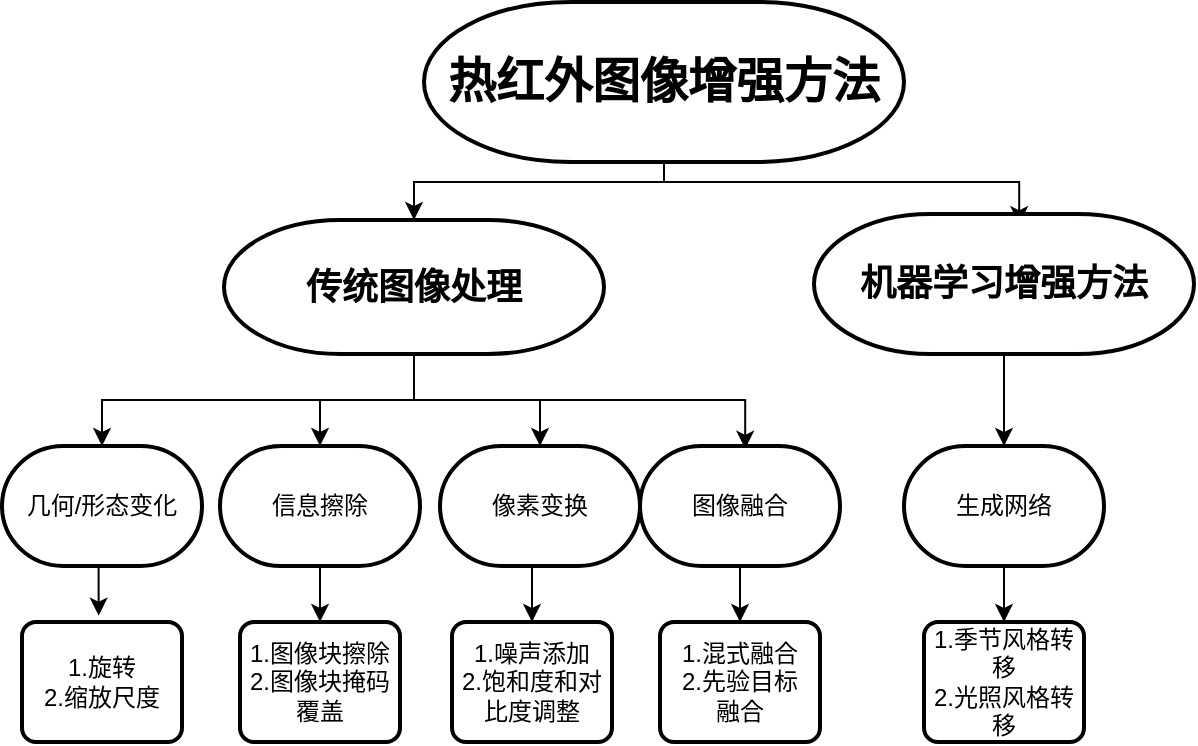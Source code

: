 <mxfile version="20.4.0" type="github">
  <diagram id="e6LIr8iYlZ6CpA1TYbUi" name="第 1 页">
    <mxGraphModel dx="1446" dy="778" grid="1" gridSize="10" guides="1" tooltips="1" connect="1" arrows="1" fold="1" page="1" pageScale="1" pageWidth="827" pageHeight="1169" math="0" shadow="0">
      <root>
        <mxCell id="0" />
        <mxCell id="1" parent="0" />
        <mxCell id="BGNOBT85ynpQFOA_O_nM-52" style="edgeStyle=orthogonalEdgeStyle;rounded=0;orthogonalLoop=1;jettySize=auto;html=1;exitX=0.5;exitY=1;exitDx=0;exitDy=0;exitPerimeter=0;entryX=0.5;entryY=0;entryDx=0;entryDy=0;entryPerimeter=0;" edge="1" parent="1" source="BGNOBT85ynpQFOA_O_nM-2" target="BGNOBT85ynpQFOA_O_nM-3">
          <mxGeometry relative="1" as="geometry">
            <Array as="points">
              <mxPoint x="425" y="230" />
              <mxPoint x="300" y="230" />
            </Array>
          </mxGeometry>
        </mxCell>
        <mxCell id="BGNOBT85ynpQFOA_O_nM-53" style="edgeStyle=orthogonalEdgeStyle;rounded=0;orthogonalLoop=1;jettySize=auto;html=1;exitX=0.5;exitY=1;exitDx=0;exitDy=0;exitPerimeter=0;entryX=0.54;entryY=0.016;entryDx=0;entryDy=0;entryPerimeter=0;" edge="1" parent="1">
          <mxGeometry relative="1" as="geometry">
            <mxPoint x="425" y="224" as="sourcePoint" />
            <mxPoint x="602.6" y="251.12" as="targetPoint" />
            <Array as="points">
              <mxPoint x="425" y="230" />
              <mxPoint x="603" y="230" />
            </Array>
          </mxGeometry>
        </mxCell>
        <mxCell id="BGNOBT85ynpQFOA_O_nM-2" value="&lt;h1&gt;热红外图像增强方法&lt;/h1&gt;" style="strokeWidth=2;html=1;shape=mxgraph.flowchart.terminator;whiteSpace=wrap;" vertex="1" parent="1">
          <mxGeometry x="305" y="140" width="240" height="80" as="geometry" />
        </mxCell>
        <mxCell id="BGNOBT85ynpQFOA_O_nM-24" style="edgeStyle=orthogonalEdgeStyle;rounded=0;orthogonalLoop=1;jettySize=auto;html=1;exitX=0.5;exitY=1;exitDx=0;exitDy=0;exitPerimeter=0;" edge="1" parent="1" source="BGNOBT85ynpQFOA_O_nM-3" target="BGNOBT85ynpQFOA_O_nM-12">
          <mxGeometry relative="1" as="geometry" />
        </mxCell>
        <mxCell id="BGNOBT85ynpQFOA_O_nM-25" style="edgeStyle=orthogonalEdgeStyle;rounded=0;orthogonalLoop=1;jettySize=auto;html=1;exitX=0.5;exitY=1;exitDx=0;exitDy=0;exitPerimeter=0;" edge="1" parent="1" source="BGNOBT85ynpQFOA_O_nM-3" target="BGNOBT85ynpQFOA_O_nM-16">
          <mxGeometry relative="1" as="geometry" />
        </mxCell>
        <mxCell id="BGNOBT85ynpQFOA_O_nM-26" style="edgeStyle=orthogonalEdgeStyle;rounded=0;orthogonalLoop=1;jettySize=auto;html=1;exitX=0.5;exitY=1;exitDx=0;exitDy=0;exitPerimeter=0;" edge="1" parent="1" source="BGNOBT85ynpQFOA_O_nM-3" target="BGNOBT85ynpQFOA_O_nM-13">
          <mxGeometry relative="1" as="geometry" />
        </mxCell>
        <mxCell id="BGNOBT85ynpQFOA_O_nM-27" style="edgeStyle=orthogonalEdgeStyle;rounded=0;orthogonalLoop=1;jettySize=auto;html=1;exitX=0.5;exitY=1;exitDx=0;exitDy=0;exitPerimeter=0;entryX=0.526;entryY=0.023;entryDx=0;entryDy=0;entryPerimeter=0;" edge="1" parent="1" source="BGNOBT85ynpQFOA_O_nM-3" target="BGNOBT85ynpQFOA_O_nM-21">
          <mxGeometry relative="1" as="geometry" />
        </mxCell>
        <mxCell id="BGNOBT85ynpQFOA_O_nM-3" value="&lt;h2&gt;传统图像处理&lt;/h2&gt;" style="strokeWidth=2;html=1;shape=mxgraph.flowchart.terminator;whiteSpace=wrap;" vertex="1" parent="1">
          <mxGeometry x="205" y="249" width="190" height="67" as="geometry" />
        </mxCell>
        <mxCell id="BGNOBT85ynpQFOA_O_nM-32" style="edgeStyle=orthogonalEdgeStyle;rounded=0;orthogonalLoop=1;jettySize=auto;html=1;exitX=0.5;exitY=1;exitDx=0;exitDy=0;exitPerimeter=0;entryX=0.5;entryY=0;entryDx=0;entryDy=0;entryPerimeter=0;" edge="1" parent="1" source="BGNOBT85ynpQFOA_O_nM-4" target="BGNOBT85ynpQFOA_O_nM-31">
          <mxGeometry relative="1" as="geometry" />
        </mxCell>
        <mxCell id="BGNOBT85ynpQFOA_O_nM-4" value="&lt;h2&gt;机器学习增强方法&lt;/h2&gt;" style="strokeWidth=2;html=1;shape=mxgraph.flowchart.terminator;whiteSpace=wrap;" vertex="1" parent="1">
          <mxGeometry x="500" y="246" width="190" height="70" as="geometry" />
        </mxCell>
        <mxCell id="BGNOBT85ynpQFOA_O_nM-43" style="edgeStyle=orthogonalEdgeStyle;rounded=0;orthogonalLoop=1;jettySize=auto;html=1;exitX=0.5;exitY=1;exitDx=0;exitDy=0;exitPerimeter=0;entryX=0.479;entryY=-0.053;entryDx=0;entryDy=0;entryPerimeter=0;" edge="1" parent="1" source="BGNOBT85ynpQFOA_O_nM-12" target="BGNOBT85ynpQFOA_O_nM-42">
          <mxGeometry relative="1" as="geometry" />
        </mxCell>
        <mxCell id="BGNOBT85ynpQFOA_O_nM-12" value="几何/形态变化" style="strokeWidth=2;html=1;shape=mxgraph.flowchart.terminator;whiteSpace=wrap;" vertex="1" parent="1">
          <mxGeometry x="94" y="362" width="100" height="60" as="geometry" />
        </mxCell>
        <mxCell id="BGNOBT85ynpQFOA_O_nM-39" style="edgeStyle=orthogonalEdgeStyle;rounded=0;orthogonalLoop=1;jettySize=auto;html=1;exitX=0.5;exitY=1;exitDx=0;exitDy=0;exitPerimeter=0;entryX=0.5;entryY=0;entryDx=0;entryDy=0;" edge="1" parent="1" source="BGNOBT85ynpQFOA_O_nM-13" target="BGNOBT85ynpQFOA_O_nM-38">
          <mxGeometry relative="1" as="geometry" />
        </mxCell>
        <mxCell id="BGNOBT85ynpQFOA_O_nM-13" value="像素变换" style="strokeWidth=2;html=1;shape=mxgraph.flowchart.terminator;whiteSpace=wrap;" vertex="1" parent="1">
          <mxGeometry x="313" y="362" width="100" height="60" as="geometry" />
        </mxCell>
        <mxCell id="BGNOBT85ynpQFOA_O_nM-41" style="edgeStyle=orthogonalEdgeStyle;rounded=0;orthogonalLoop=1;jettySize=auto;html=1;exitX=0.5;exitY=1;exitDx=0;exitDy=0;exitPerimeter=0;entryX=0.5;entryY=0;entryDx=0;entryDy=0;" edge="1" parent="1" source="BGNOBT85ynpQFOA_O_nM-16" target="BGNOBT85ynpQFOA_O_nM-40">
          <mxGeometry relative="1" as="geometry" />
        </mxCell>
        <mxCell id="BGNOBT85ynpQFOA_O_nM-16" value="信息擦除" style="strokeWidth=2;html=1;shape=mxgraph.flowchart.terminator;whiteSpace=wrap;" vertex="1" parent="1">
          <mxGeometry x="203" y="362" width="100" height="60" as="geometry" />
        </mxCell>
        <mxCell id="BGNOBT85ynpQFOA_O_nM-37" style="edgeStyle=orthogonalEdgeStyle;rounded=0;orthogonalLoop=1;jettySize=auto;html=1;exitX=0.5;exitY=1;exitDx=0;exitDy=0;exitPerimeter=0;entryX=0.5;entryY=0;entryDx=0;entryDy=0;" edge="1" parent="1" source="BGNOBT85ynpQFOA_O_nM-21" target="BGNOBT85ynpQFOA_O_nM-36">
          <mxGeometry relative="1" as="geometry" />
        </mxCell>
        <mxCell id="BGNOBT85ynpQFOA_O_nM-21" value="图像融合" style="strokeWidth=2;html=1;shape=mxgraph.flowchart.terminator;whiteSpace=wrap;" vertex="1" parent="1">
          <mxGeometry x="413" y="362" width="100" height="60" as="geometry" />
        </mxCell>
        <mxCell id="BGNOBT85ynpQFOA_O_nM-45" style="edgeStyle=orthogonalEdgeStyle;rounded=0;orthogonalLoop=1;jettySize=auto;html=1;exitX=0.5;exitY=1;exitDx=0;exitDy=0;exitPerimeter=0;entryX=0.5;entryY=0;entryDx=0;entryDy=0;" edge="1" parent="1" source="BGNOBT85ynpQFOA_O_nM-31" target="BGNOBT85ynpQFOA_O_nM-34">
          <mxGeometry relative="1" as="geometry" />
        </mxCell>
        <mxCell id="BGNOBT85ynpQFOA_O_nM-31" value="生成网络" style="strokeWidth=2;html=1;shape=mxgraph.flowchart.terminator;whiteSpace=wrap;" vertex="1" parent="1">
          <mxGeometry x="545" y="362" width="100" height="60" as="geometry" />
        </mxCell>
        <mxCell id="BGNOBT85ynpQFOA_O_nM-34" value="1.季节风格转移&lt;br&gt;2.光照风格转移" style="rounded=1;whiteSpace=wrap;html=1;absoluteArcSize=1;arcSize=14;strokeWidth=2;" vertex="1" parent="1">
          <mxGeometry x="555" y="450" width="80" height="60" as="geometry" />
        </mxCell>
        <mxCell id="BGNOBT85ynpQFOA_O_nM-36" value="1.混式融合&lt;br&gt;2.先验目标&lt;br&gt;融合" style="rounded=1;whiteSpace=wrap;html=1;absoluteArcSize=1;arcSize=14;strokeWidth=2;" vertex="1" parent="1">
          <mxGeometry x="423" y="450" width="80" height="60" as="geometry" />
        </mxCell>
        <mxCell id="BGNOBT85ynpQFOA_O_nM-38" value="1.噪声添加&lt;br&gt;2.饱和度和对比度调整" style="rounded=1;whiteSpace=wrap;html=1;absoluteArcSize=1;arcSize=14;strokeWidth=2;" vertex="1" parent="1">
          <mxGeometry x="319" y="450" width="80" height="60" as="geometry" />
        </mxCell>
        <mxCell id="BGNOBT85ynpQFOA_O_nM-40" value="1.图像块擦除&lt;br&gt;2.图像块掩码&lt;br&gt;覆盖" style="rounded=1;whiteSpace=wrap;html=1;absoluteArcSize=1;arcSize=14;strokeWidth=2;" vertex="1" parent="1">
          <mxGeometry x="213" y="450" width="80" height="60" as="geometry" />
        </mxCell>
        <mxCell id="BGNOBT85ynpQFOA_O_nM-42" value="1.旋转&lt;br&gt;2.缩放尺度&lt;br&gt;" style="rounded=1;whiteSpace=wrap;html=1;absoluteArcSize=1;arcSize=14;strokeWidth=2;" vertex="1" parent="1">
          <mxGeometry x="104" y="450" width="80" height="60" as="geometry" />
        </mxCell>
      </root>
    </mxGraphModel>
  </diagram>
</mxfile>
